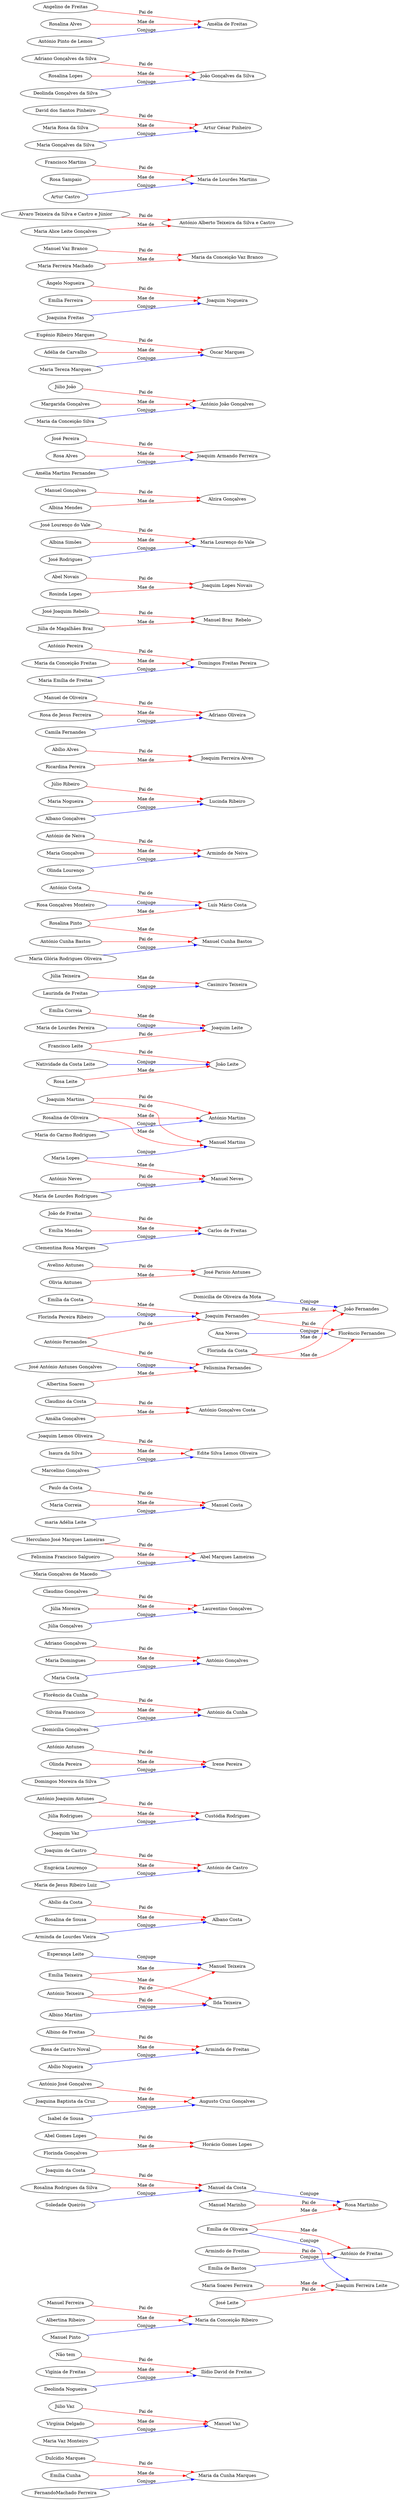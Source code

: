 digraph{
rankdir=LR;
"Dulcídio Marques" -> "Maria da Cunha Marques"[color=red,label=" Pai de "];
"Emília Cunha" -> "Maria da Cunha Marques"[color=red,label=" Mae de "];
"FernandoMachado Ferreira" -> "Maria da Cunha Marques"[color=blue,label=" Conjuge"];
"Júlio Vaz " -> "Manuel Vaz"[color=red,label=" Pai de "];
"Virgínia Delgado" -> "Manuel Vaz"[color=red,label=" Mae de "];
"Maria Vaz Monteiro" -> "Manuel Vaz"[color=blue,label=" Conjuge"];
"Não tem" -> "Ilídio David de Freitas "[color=red,label=" Pai de "];
"Vigínia de Freitas" -> "Ilídio David de Freitas "[color=red,label=" Mae de "];
"Deolinda Nogueira" -> "Ilídio David de Freitas "[color=blue,label=" Conjuge"];
"Manuel Ferreira" -> "Maria da Conceição Ribeiro "[color=red,label=" Pai de "];
"Albertina Ribeiro" -> "Maria da Conceição Ribeiro "[color=red,label=" Mae de "];
"Manuel Pinto" -> "Maria da Conceição Ribeiro "[color=blue,label=" Conjuge"];
"Joaquim da Costa" -> "Manuel da Costa"[color=red,label=" Pai de "];
"Rosalina Rodrigues da Silva" -> "Manuel da Costa"[color=red,label=" Mae de "];
"Soledade Queirós" -> "Manuel da Costa"[color=blue,label=" Conjuge"];
"Abel Gomes Lopes" -> "Horácio Gomes Lopes"[color=red,label=" Pai de "];
"Florinda Gonçalves" -> "Horácio Gomes Lopes"[color=red,label=" Mae de "];
"Armindo de Freitas" -> "António de Freitas"[color=red,label=" Pai de "];
"Emília de Oliveira" -> "António de Freitas"[color=red,label=" Mae de "];
"Emília de Bastos" -> "António de Freitas"[color=blue,label=" Conjuge"];
"António José Gonçalves" -> "Augusto Cruz Gonçalves"[color=red,label=" Pai de "];
"Joaquina Baptista da Cruz" -> "Augusto Cruz Gonçalves"[color=red,label=" Mae de "];
"Isabel de Sousa" -> "Augusto Cruz Gonçalves"[color=blue,label=" Conjuge"];
"Albino de Freitas" -> "Arminda de Freitas"[color=red,label=" Pai de "];
"Rosa de Castro Noval" -> "Arminda de Freitas"[color=red,label=" Mae de "];
"Abílio Nogueira" -> "Arminda de Freitas"[color=blue,label=" Conjuge"];
"António Teixeira" -> "Ilda Teixeira"[color=red,label=" Pai de "];
"Emília Teixeira" -> "Ilda Teixeira"[color=red,label=" Mae de "];
"Albino Martins" -> "Ilda Teixeira"[color=blue,label=" Conjuge"];
"Abílio da Costa" -> "Albano Costa"[color=red,label=" Pai de "];
"Rosalina de Sousa" -> "Albano Costa"[color=red,label=" Mae de "];
"Arminda de Lourdes Vieira" -> "Albano Costa"[color=blue,label=" Conjuge"];
"Joaquim de Castro" -> "António de Castro"[color=red,label=" Pai de "];
"Engrácia Lourenço" -> "António de Castro"[color=red,label=" Mae de "];
"Maria de Jesus Ribeiro Luiz" -> "António de Castro"[color=blue,label=" Conjuge"];
"António Joaquim Antunes" -> "Custódia Rodrigues"[color=red,label=" Pai de "];
"Júlia Rodrigues" -> "Custódia Rodrigues"[color=red,label=" Mae de "];
"Joaquim Vaz" -> "Custódia Rodrigues"[color=blue,label=" Conjuge"];
"António Antunes" -> "Irene Pereira"[color=red,label=" Pai de "];
"Olinda Pereira" -> "Irene Pereira"[color=red,label=" Mae de "];
"Domingos Moreira da Silva" -> "Irene Pereira"[color=blue,label=" Conjuge"];
"Florêncio da Cunha" -> "António da Cunha"[color=red,label=" Pai de "];
"Silvina Francisco" -> "António da Cunha"[color=red,label=" Mae de "];
"Domicilia Gonçalves" -> "António da Cunha"[color=blue,label=" Conjuge"];
"Adriano Gonçalves" -> "António Gonçalves"[color=red,label=" Pai de "];
"Maria Domingues" -> "António Gonçalves"[color=red,label=" Mae de "];
"Maria Costa" -> "António Gonçalves"[color=blue,label=" Conjuge"];
"Claudino Gonçalves" -> "Laurentino Gonçalves"[color=red,label=" Pai de "];
"Júlia Moreira" -> "Laurentino Gonçalves"[color=red,label=" Mae de "];
"Júlia Gonçalves" -> "Laurentino Gonçalves"[color=blue,label=" Conjuge"];
"Herculano José Marques Lameiras" -> "Abel Marques Lameiras"[color=red,label=" Pai de "];
"Felismina Francisco Salgueiro" -> "Abel Marques Lameiras"[color=red,label=" Mae de "];
"Maria Gonçalves de Macedo" -> "Abel Marques Lameiras"[color=blue,label=" Conjuge"];
"Paulo da Costa" -> "Manuel Costa"[color=red,label=" Pai de "];
"Maria Correia" -> "Manuel Costa"[color=red,label=" Mae de "];
"maria Adélia Leite" -> "Manuel Costa"[color=blue,label=" Conjuge"];
"António Teixeira" -> "Manuel Teixeira"[color=red,label=" Pai de "];
"Emília Teixeira" -> "Manuel Teixeira"[color=red,label=" Mae de "];
"Esperança Leite" -> "Manuel Teixeira"[color=blue,label=" Conjuge"];
"Joaquim Lemos Oliveira" -> "Edite Silva Lemos Oliveira"[color=red,label=" Pai de "];
"Isaura da Silva" -> "Edite Silva Lemos Oliveira"[color=red,label=" Mae de "];
"Marcelino Gonçalves" -> "Edite Silva Lemos Oliveira"[color=blue,label=" Conjuge"];
"Claudino da Costa" -> "António Gonçalves Costa"[color=red,label=" Pai de "];
"Amália Gonçalves" -> "António Gonçalves Costa"[color=red,label=" Mae de "];
"José Leite" -> "Joaquim Ferreira Leite"[color=red,label=" Pai de "];
"Maria Soares Ferreira" -> "Joaquim Ferreira Leite"[color=red,label=" Mae de "];
"Emília de Oliveira" -> "Joaquim Ferreira Leite"[color=blue,label=" Conjuge"];
"Joaquim Fernandes" -> "Florêncio Fernandes"[color=red,label=" Pai de "];
"Florinda da Costa" -> "Florêncio Fernandes"[color=red,label=" Mae de "];
"Ana Neves" -> "Florêncio Fernandes"[color=blue,label=" Conjuge"];
"Avelino Antunes" -> "José Parisio Antunes"[color=red,label=" Pai de "];
"Olivia Antunes" -> "José Parisio Antunes"[color=red,label=" Mae de "];
"João de Freitas" -> "Carlos de Freitas"[color=red,label=" Pai de "];
"Emília Mendes" -> "Carlos de Freitas"[color=red,label=" Mae de "];
"Clementina Rosa Marques" -> "Carlos de Freitas"[color=blue,label=" Conjuge"];
"Joaquim Martins" -> "António Martins"[color=red,label=" Pai de "];
"Rosalina de Oliveira" -> "António Martins"[color=red,label=" Mae de "];
"Maria do Carmo Rodrigues" -> "António Martins"[color=blue,label=" Conjuge"];
"Joaquim Martins" -> "Manuel Martins"[color=red,label=" Pai de "];
"Rosalina de Oliveira" -> "Manuel Martins"[color=red,label=" Mae de "];
"Maria Lopes" -> "Manuel Martins"[color=blue,label=" Conjuge"];
"Francisco Leite" -> "Joaquim Leite"[color=red,label=" Pai de "];
"Emília Correia" -> "Joaquim Leite"[color=red,label=" Mae de "];
"Maria de Lourdes Pereira" -> "Joaquim Leite"[color=blue,label=" Conjuge"];
"Manuel Marinho" -> "Rosa Martinho"[color=red,label=" Pai de "];
"Emília de Oliveira" -> "Rosa Martinho"[color=red,label=" Mae de "];
"Manuel da Costa" -> "Rosa Martinho"[color=blue,label=" Conjuge"];
"Júlia Teixeira" -> "Casimiro Teixeira"[color=red,label=" Mae de "];
"Laurinda de Freitas" -> "Casimiro Teixeira"[color=blue,label=" Conjuge"];
"António Fernandes" -> "Joaquim Fernandes"[color=red,label=" Pai de "];
"Emília da Costa" -> "Joaquim Fernandes"[color=red,label=" Mae de "];
"Florinda Pereira Ribeiro" -> "Joaquim Fernandes"[color=blue,label=" Conjuge"];
"António Costa" -> "Luís Mário Costa"[color=red,label=" Pai de "];
"Rosalina Pinto" -> "Luís Mário Costa"[color=red,label=" Mae de "];
"Rosa Gonçalves Monteiro" -> "Luís Mário Costa"[color=blue,label=" Conjuge"];
"António de Neiva" -> "Armindo de Neiva"[color=red,label=" Pai de "];
"Maria Gonçalves" -> "Armindo de Neiva"[color=red,label=" Mae de "];
"Olinda Lourenço" -> "Armindo de Neiva"[color=blue,label=" Conjuge"];
"Júlio Ribeiro" -> "Lucinda Ribeiro"[color=red,label=" Pai de "];
"Maria Nogueira" -> "Lucinda Ribeiro"[color=red,label=" Mae de "];
"Albano Gonçalves" -> "Lucinda Ribeiro"[color=blue,label=" Conjuge"];
"Abílio Alves" -> "Joaquim Ferreira Alves"[color=red,label=" Pai de "];
"Ricardina Pereira" -> "Joaquim Ferreira Alves"[color=red,label=" Mae de "];
"Manuel de Oliveira" -> "Adriano Oliveira"[color=red,label=" Pai de "];
"Rosa de Jesus Ferreira" -> "Adriano Oliveira"[color=red,label=" Mae de "];
"Camila Fernandes" -> "Adriano Oliveira"[color=blue,label=" Conjuge"];
"António Pereira" -> "Domingos Freitas Pereira"[color=red,label=" Pai de "];
"Maria da Conceição Freitas" -> "Domingos Freitas Pereira"[color=red,label=" Mae de "];
"Maria Emília de Freitas" -> "Domingos Freitas Pereira"[color=blue,label=" Conjuge"];
"José Joaquim Rebelo" -> "Manuel Braz  Rebelo"[color=red,label=" Pai de "];
"Júlia de Magalhães Braz" -> "Manuel Braz  Rebelo"[color=red,label=" Mae de "];
"Abel Novais" -> "Joaquim Lopes Novais"[color=red,label=" Pai de "];
"Rosinda Lopes" -> "Joaquim Lopes Novais"[color=red,label=" Mae de "];
"Joaquim Fernandes" -> "João Fernandes"[color=red,label=" Pai de "];
"Florinda da Costa" -> "João Fernandes"[color=red,label=" Mae de "];
"Domicilia de Oliveira da Mota" -> "João Fernandes"[color=blue,label=" Conjuge"];
"António Neves" -> "Manuel Neves"[color=red,label=" Pai de "];
"Maria Lopes" -> "Manuel Neves"[color=red,label=" Mae de "];
"Maria de Lourdes Rodrigues" -> "Manuel Neves"[color=blue,label=" Conjuge"];
"José Lourenço do Vale" -> "Maria Lourenço do Vale"[color=red,label=" Pai de "];
"Albina Simões" -> "Maria Lourenço do Vale"[color=red,label=" Mae de "];
"José Rodrigues" -> "Maria Lourenço do Vale"[color=blue,label=" Conjuge"];
"António Cunha Bastos" -> "Manuel Cunha Bastos"[color=red,label=" Pai de "];
"Rosalina Pinto" -> "Manuel Cunha Bastos"[color=red,label=" Mae de "];
"Maria Glória Rodrigues Oliveira" -> "Manuel Cunha Bastos"[color=blue,label=" Conjuge"];
"Manuel Gonçalves" -> "Alzira Gonçalves"[color=red,label=" Pai de "];
"Albina Mendes" -> "Alzira Gonçalves"[color=red,label=" Mae de "];
"José Pereira" -> "Joaquim Armando Ferreira"[color=red,label=" Pai de "];
"Rosa Alves" -> "Joaquim Armando Ferreira"[color=red,label=" Mae de "];
"Amélia Martins Fernandes" -> "Joaquim Armando Ferreira"[color=blue,label=" Conjuge"];
"Júlio João" -> "António João Gonçalves"[color=red,label=" Pai de "];
"Margarida Gonçalves" -> "António João Gonçalves"[color=red,label=" Mae de "];
"Maria da Conceição Silva" -> "António João Gonçalves"[color=blue,label=" Conjuge"];
"Eugénio Ribeiro Marques" -> "Óscar Marques"[color=red,label=" Pai de "];
"Adélia de Carvalho" -> "Óscar Marques"[color=red,label=" Mae de "];
"Maria Tereza Marques" -> "Óscar Marques"[color=blue,label=" Conjuge"];
"António Fernandes" -> "Felismina Fernandes"[color=red,label=" Pai de "];
"Albertina Soares" -> "Felismina Fernandes"[color=red,label=" Mae de "];
"José António Antunes Gonçalves" -> "Felismina Fernandes"[color=blue,label=" Conjuge"];
"Ângelo Nogueira" -> "Joaquim Nogueira"[color=red,label=" Pai de "];
"Emília Ferreira" -> "Joaquim Nogueira"[color=red,label=" Mae de "];
"Joaquina Freitas" -> "Joaquim Nogueira"[color=blue,label=" Conjuge"];
"Manuel Vaz Branco" -> "Maria da Conceição Vaz Branco"[color=red,label=" Pai de "];
"Maria Ferreira Machado" -> "Maria da Conceição Vaz Branco"[color=red,label=" Mae de "];
"Francisco Leite" -> "João Leite"[color=red,label=" Pai de "];
"Rosa Leite" -> "João Leite"[color=red,label=" Mae de "];
"Natividade da Costa Leite" -> "João Leite"[color=blue,label=" Conjuge"];
"Álvaro Teixeira da Silva e Castro e Júnior" -> "António Alberto Teixeira da Silva e Castro"[color=red,label=" Pai de "];
"Maria Alice Leite Gonçalves" -> "António Alberto Teixeira da Silva e Castro"[color=red,label=" Mae de "];
"Francisco Martins" -> "Maria de Lourdes Martins"[color=red,label=" Pai de "];
"Rosa Sampaio" -> "Maria de Lourdes Martins"[color=red,label=" Mae de "];
"Artur Castro" -> "Maria de Lourdes Martins"[color=blue,label=" Conjuge"];
"David dos Santos Pinheiro" -> "Artur César Pinheiro"[color=red,label=" Pai de "];
"Maria Rosa da Silva" -> "Artur César Pinheiro"[color=red,label=" Mae de "];
"Maria Gonçalves da Silva" -> "Artur César Pinheiro"[color=blue,label=" Conjuge"];
"Adriano Gonçalves da Silva" -> "João Gonçalves da Silva"[color=red,label=" Pai de "];
"Rosalina Lopes" -> "João Gonçalves da Silva"[color=red,label=" Mae de "];
"Deolinda Gonçalves da Silva" -> "João Gonçalves da Silva"[color=blue,label=" Conjuge"];
"Angelino de Freitas" -> "Amélia de Freitas"[color=red,label=" Pai de "];
"Rosalina Alves" -> "Amélia de Freitas"[color=red,label=" Mae de "];
"António Pinto de Lemos" -> "Amélia de Freitas"[color=blue,label=" Conjuge"];
}
